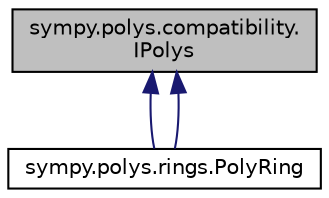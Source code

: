digraph "sympy.polys.compatibility.IPolys"
{
 // LATEX_PDF_SIZE
  edge [fontname="Helvetica",fontsize="10",labelfontname="Helvetica",labelfontsize="10"];
  node [fontname="Helvetica",fontsize="10",shape=record];
  Node1 [label="sympy.polys.compatibility.\lIPolys",height=0.2,width=0.4,color="black", fillcolor="grey75", style="filled", fontcolor="black",tooltip=" "];
  Node1 -> Node2 [dir="back",color="midnightblue",fontsize="10",style="solid",fontname="Helvetica"];
  Node2 [label="sympy.polys.rings.PolyRing",height=0.2,width=0.4,color="black", fillcolor="white", style="filled",URL="$classsympy_1_1polys_1_1rings_1_1PolyRing.html",tooltip=" "];
  Node1 -> Node2 [dir="back",color="midnightblue",fontsize="10",style="solid",fontname="Helvetica"];
}
